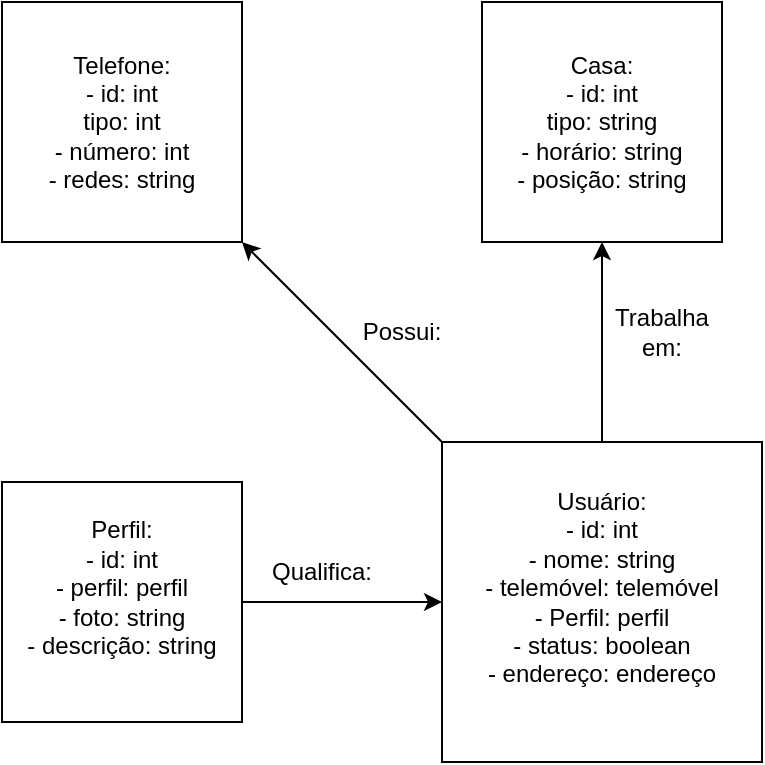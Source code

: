 <mxfile version="24.8.0">
  <diagram name="Página-1" id="Yi8KtUCkDw8E6iYOIDXV">
    <mxGraphModel dx="985" dy="563" grid="1" gridSize="10" guides="1" tooltips="1" connect="1" arrows="1" fold="1" page="1" pageScale="1" pageWidth="827" pageHeight="1169" math="0" shadow="0">
      <root>
        <mxCell id="0" />
        <mxCell id="1" parent="0" />
        <mxCell id="6pC5uPO0dv5MgXKEyMFG-12" style="edgeStyle=orthogonalEdgeStyle;rounded=0;orthogonalLoop=1;jettySize=auto;html=1;" edge="1" parent="1" source="6pC5uPO0dv5MgXKEyMFG-1">
          <mxGeometry relative="1" as="geometry">
            <mxPoint x="420" y="240" as="targetPoint" />
          </mxGeometry>
        </mxCell>
        <mxCell id="6pC5uPO0dv5MgXKEyMFG-1" value="Usuário:&lt;div&gt;- id: int&lt;/div&gt;&lt;div&gt;- nome: string&lt;/div&gt;&lt;div&gt;- telemóvel: telemóvel&lt;/div&gt;&lt;div&gt;&lt;span style=&quot;background-color: initial;&quot;&gt;- Perfil: perfil&lt;/span&gt;&lt;br&gt;&lt;/div&gt;&lt;div&gt;- status: boolean&lt;/div&gt;&lt;div&gt;- endereço: endereço&lt;/div&gt;&lt;div&gt;&lt;br&gt;&lt;/div&gt;" style="whiteSpace=wrap;html=1;aspect=fixed;" vertex="1" parent="1">
          <mxGeometry x="340" y="340" width="160" height="160" as="geometry" />
        </mxCell>
        <mxCell id="6pC5uPO0dv5MgXKEyMFG-8" style="edgeStyle=orthogonalEdgeStyle;rounded=0;orthogonalLoop=1;jettySize=auto;html=1;" edge="1" parent="1" source="6pC5uPO0dv5MgXKEyMFG-3">
          <mxGeometry relative="1" as="geometry">
            <mxPoint x="340" y="420" as="targetPoint" />
          </mxGeometry>
        </mxCell>
        <mxCell id="6pC5uPO0dv5MgXKEyMFG-3" value="Perfil:&lt;div&gt;- id: int&lt;/div&gt;&lt;div&gt;- perfil: perfil&lt;/div&gt;&lt;div&gt;- foto: string&lt;/div&gt;&lt;div&gt;- descrição: string&lt;/div&gt;&lt;div&gt;&lt;br&gt;&lt;/div&gt;" style="whiteSpace=wrap;html=1;aspect=fixed;" vertex="1" parent="1">
          <mxGeometry x="120" y="360" width="120" height="120" as="geometry" />
        </mxCell>
        <mxCell id="6pC5uPO0dv5MgXKEyMFG-7" value="Qualifica:" style="text;html=1;align=center;verticalAlign=middle;whiteSpace=wrap;rounded=0;" vertex="1" parent="1">
          <mxGeometry x="250" y="390" width="60" height="30" as="geometry" />
        </mxCell>
        <mxCell id="6pC5uPO0dv5MgXKEyMFG-9" value="" style="endArrow=classic;html=1;rounded=0;exitX=0;exitY=0;exitDx=0;exitDy=0;" edge="1" parent="1" source="6pC5uPO0dv5MgXKEyMFG-1">
          <mxGeometry width="50" height="50" relative="1" as="geometry">
            <mxPoint x="390" y="270" as="sourcePoint" />
            <mxPoint x="240" y="240" as="targetPoint" />
          </mxGeometry>
        </mxCell>
        <mxCell id="6pC5uPO0dv5MgXKEyMFG-10" value="Telefone:&lt;div&gt;- id: int&lt;/div&gt;&lt;div&gt;tipo: int&lt;/div&gt;&lt;div&gt;- número: int&lt;/div&gt;&lt;div&gt;- redes: string&lt;/div&gt;" style="whiteSpace=wrap;html=1;aspect=fixed;" vertex="1" parent="1">
          <mxGeometry x="120" y="120" width="120" height="120" as="geometry" />
        </mxCell>
        <mxCell id="6pC5uPO0dv5MgXKEyMFG-11" value="Possui:" style="text;html=1;align=center;verticalAlign=middle;whiteSpace=wrap;rounded=0;" vertex="1" parent="1">
          <mxGeometry x="290" y="270" width="60" height="30" as="geometry" />
        </mxCell>
        <mxCell id="6pC5uPO0dv5MgXKEyMFG-16" value="Casa:&lt;div&gt;- id: int&lt;/div&gt;&lt;div&gt;tipo: string&lt;/div&gt;&lt;div&gt;- horário: string&lt;/div&gt;&lt;div&gt;- posição: string&lt;/div&gt;" style="whiteSpace=wrap;html=1;aspect=fixed;" vertex="1" parent="1">
          <mxGeometry x="360" y="120" width="120" height="120" as="geometry" />
        </mxCell>
        <mxCell id="6pC5uPO0dv5MgXKEyMFG-17" value="Trabalha em:" style="text;html=1;align=center;verticalAlign=middle;whiteSpace=wrap;rounded=0;" vertex="1" parent="1">
          <mxGeometry x="420" y="270" width="60" height="30" as="geometry" />
        </mxCell>
      </root>
    </mxGraphModel>
  </diagram>
</mxfile>
